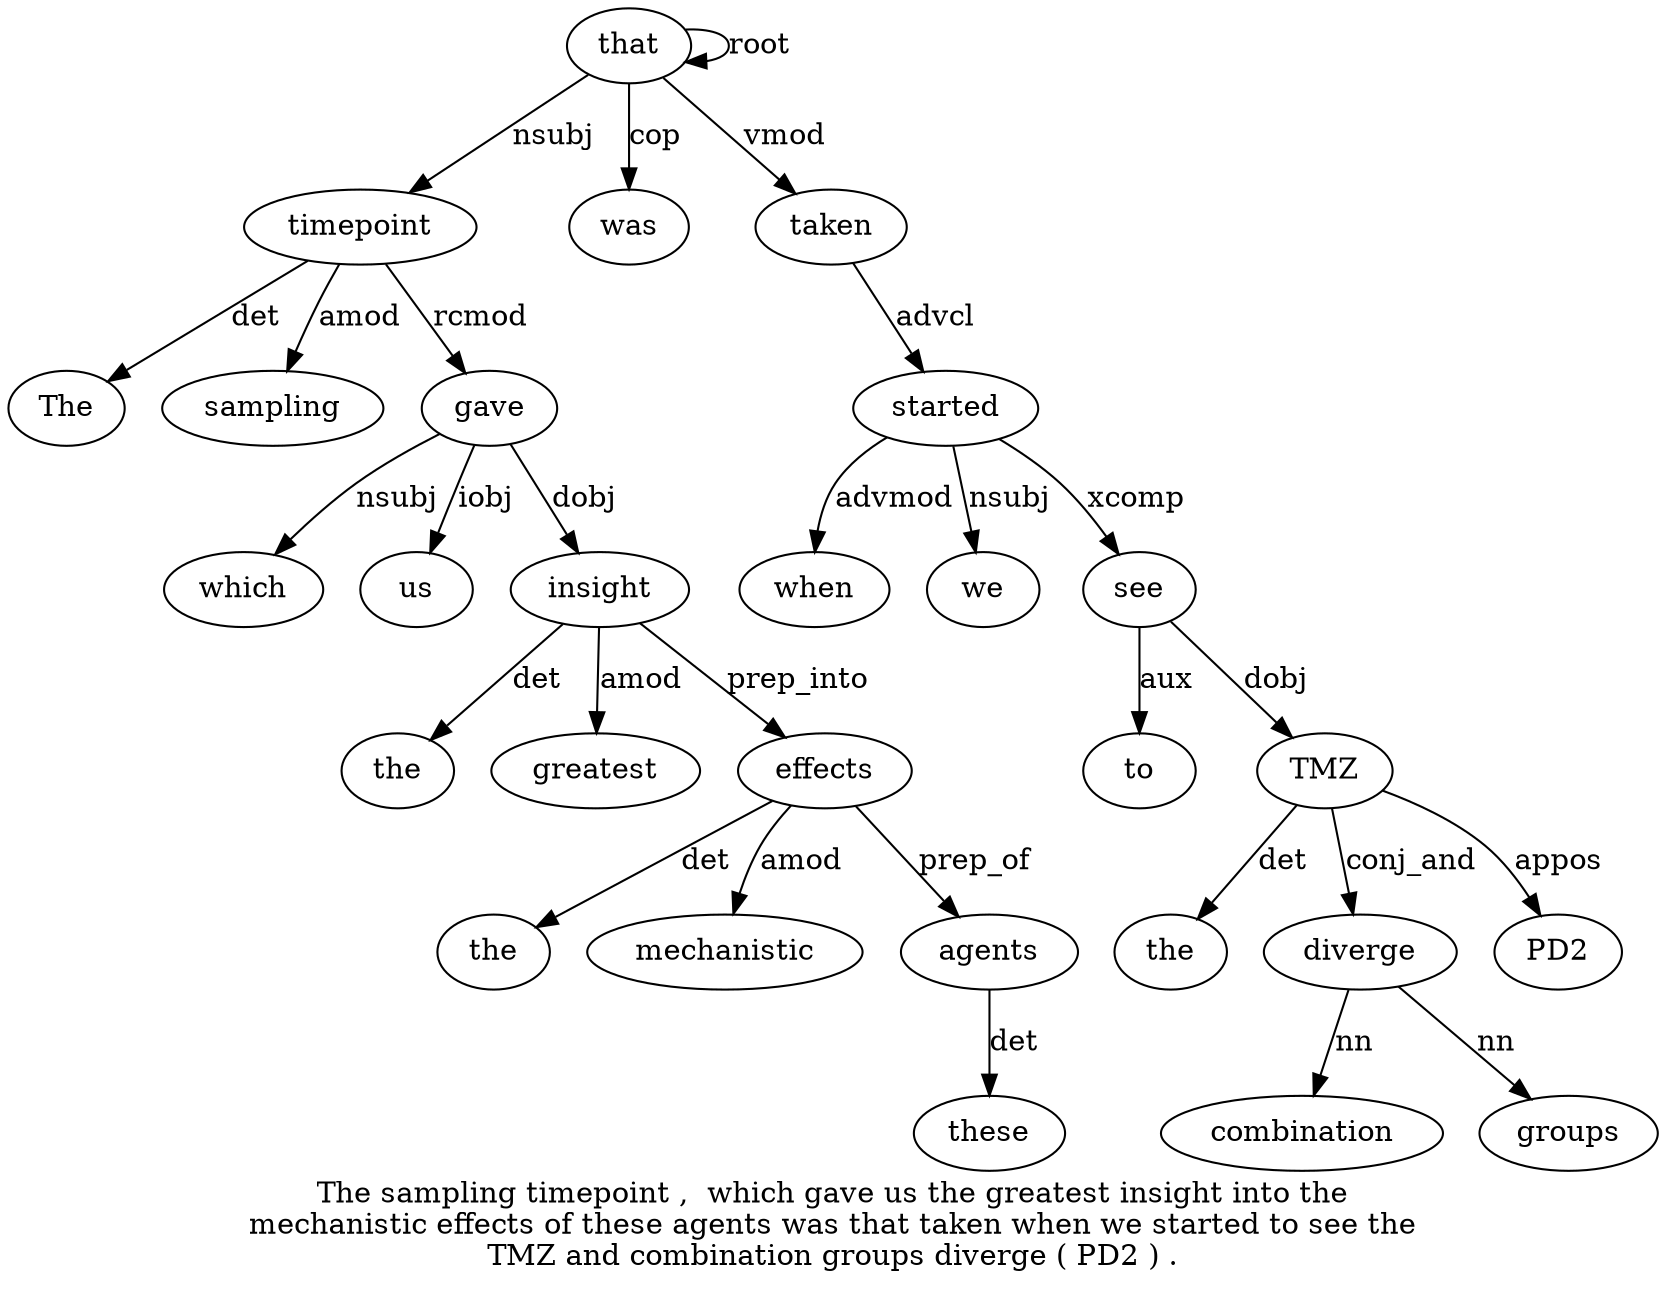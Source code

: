 digraph "The sampling timepoint ,  which gave us the greatest insight into the mechanistic effects of these agents was that taken when we started to see the TMZ and combination groups diverge ( PD2 ) ." {
label="The sampling timepoint ,  which gave us the greatest insight into the
mechanistic effects of these agents was that taken when we started to see the
TMZ and combination groups diverge ( PD2 ) .";
timepoint3 [style=filled, fillcolor=white, label=timepoint];
The1 [style=filled, fillcolor=white, label=The];
timepoint3 -> The1  [label=det];
sampling2 [style=filled, fillcolor=white, label=sampling];
timepoint3 -> sampling2  [label=amod];
that19 [style=filled, fillcolor=white, label=that];
that19 -> timepoint3  [label=nsubj];
gave6 [style=filled, fillcolor=white, label=gave];
which5 [style=filled, fillcolor=white, label=which];
gave6 -> which5  [label=nsubj];
timepoint3 -> gave6  [label=rcmod];
us7 [style=filled, fillcolor=white, label=us];
gave6 -> us7  [label=iobj];
insight10 [style=filled, fillcolor=white, label=insight];
the8 [style=filled, fillcolor=white, label=the];
insight10 -> the8  [label=det];
greatest9 [style=filled, fillcolor=white, label=greatest];
insight10 -> greatest9  [label=amod];
gave6 -> insight10  [label=dobj];
effects14 [style=filled, fillcolor=white, label=effects];
the12 [style=filled, fillcolor=white, label=the];
effects14 -> the12  [label=det];
mechanistic13 [style=filled, fillcolor=white, label=mechanistic];
effects14 -> mechanistic13  [label=amod];
insight10 -> effects14  [label=prep_into];
agents17 [style=filled, fillcolor=white, label=agents];
these16 [style=filled, fillcolor=white, label=these];
agents17 -> these16  [label=det];
effects14 -> agents17  [label=prep_of];
was18 [style=filled, fillcolor=white, label=was];
that19 -> was18  [label=cop];
that19 -> that19  [label=root];
taken20 [style=filled, fillcolor=white, label=taken];
that19 -> taken20  [label=vmod];
started23 [style=filled, fillcolor=white, label=started];
when21 [style=filled, fillcolor=white, label=when];
started23 -> when21  [label=advmod];
we22 [style=filled, fillcolor=white, label=we];
started23 -> we22  [label=nsubj];
taken20 -> started23  [label=advcl];
see25 [style=filled, fillcolor=white, label=see];
to24 [style=filled, fillcolor=white, label=to];
see25 -> to24  [label=aux];
started23 -> see25  [label=xcomp];
TMZ27 [style=filled, fillcolor=white, label=TMZ];
the26 [style=filled, fillcolor=white, label=the];
TMZ27 -> the26  [label=det];
see25 -> TMZ27  [label=dobj];
diverge31 [style=filled, fillcolor=white, label=diverge];
combination29 [style=filled, fillcolor=white, label=combination];
diverge31 -> combination29  [label=nn];
groups30 [style=filled, fillcolor=white, label=groups];
diverge31 -> groups30  [label=nn];
TMZ27 -> diverge31  [label=conj_and];
PD233 [style=filled, fillcolor=white, label=PD2];
TMZ27 -> PD233  [label=appos];
}

